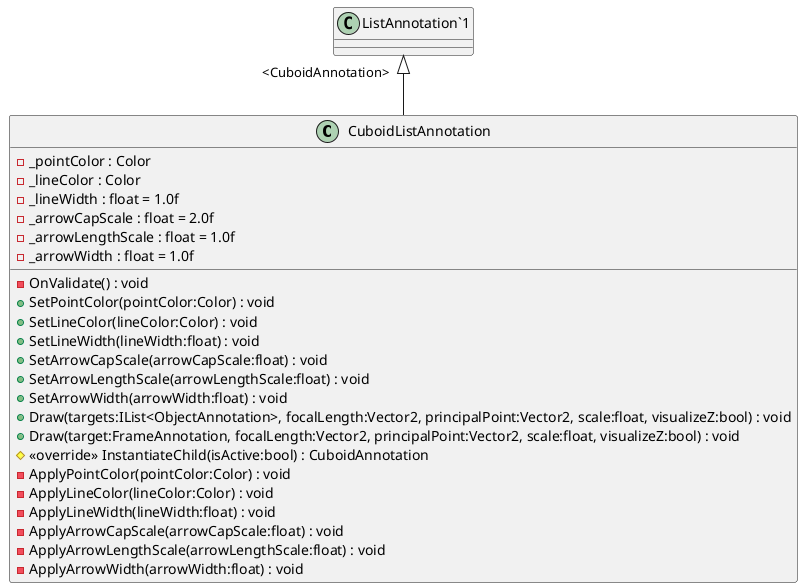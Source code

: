 @startuml
class CuboidListAnnotation {
    - _pointColor : Color
    - _lineColor : Color
    - _lineWidth : float = 1.0f
    - _arrowCapScale : float = 2.0f
    - _arrowLengthScale : float = 1.0f
    - _arrowWidth : float = 1.0f
    - OnValidate() : void
    + SetPointColor(pointColor:Color) : void
    + SetLineColor(lineColor:Color) : void
    + SetLineWidth(lineWidth:float) : void
    + SetArrowCapScale(arrowCapScale:float) : void
    + SetArrowLengthScale(arrowLengthScale:float) : void
    + SetArrowWidth(arrowWidth:float) : void
    + Draw(targets:IList<ObjectAnnotation>, focalLength:Vector2, principalPoint:Vector2, scale:float, visualizeZ:bool) : void
    + Draw(target:FrameAnnotation, focalLength:Vector2, principalPoint:Vector2, scale:float, visualizeZ:bool) : void
    # <<override>> InstantiateChild(isActive:bool) : CuboidAnnotation
    - ApplyPointColor(pointColor:Color) : void
    - ApplyLineColor(lineColor:Color) : void
    - ApplyLineWidth(lineWidth:float) : void
    - ApplyArrowCapScale(arrowCapScale:float) : void
    - ApplyArrowLengthScale(arrowLengthScale:float) : void
    - ApplyArrowWidth(arrowWidth:float) : void
}
"ListAnnotation`1" "<CuboidAnnotation>" <|-- CuboidListAnnotation
@enduml
